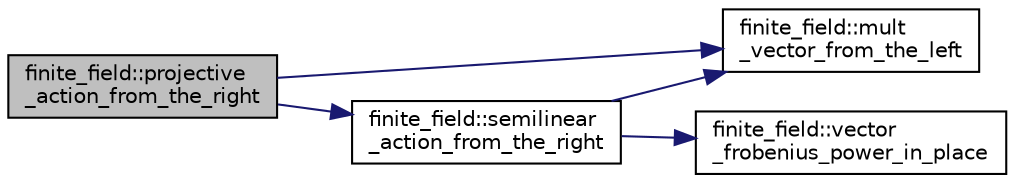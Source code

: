 digraph "finite_field::projective_action_from_the_right"
{
  edge [fontname="Helvetica",fontsize="10",labelfontname="Helvetica",labelfontsize="10"];
  node [fontname="Helvetica",fontsize="10",shape=record];
  rankdir="LR";
  Node17092 [label="finite_field::projective\l_action_from_the_right",height=0.2,width=0.4,color="black", fillcolor="grey75", style="filled", fontcolor="black"];
  Node17092 -> Node17093 [color="midnightblue",fontsize="10",style="solid",fontname="Helvetica"];
  Node17093 [label="finite_field::semilinear\l_action_from_the_right",height=0.2,width=0.4,color="black", fillcolor="white", style="filled",URL="$df/d5a/classfinite__field.html#a3e524b9391520005b083dfc4c9306302"];
  Node17093 -> Node17094 [color="midnightblue",fontsize="10",style="solid",fontname="Helvetica"];
  Node17094 [label="finite_field::mult\l_vector_from_the_left",height=0.2,width=0.4,color="black", fillcolor="white", style="filled",URL="$df/d5a/classfinite__field.html#aad2078020fd058c71649f0a25a4c77cc"];
  Node17093 -> Node17095 [color="midnightblue",fontsize="10",style="solid",fontname="Helvetica"];
  Node17095 [label="finite_field::vector\l_frobenius_power_in_place",height=0.2,width=0.4,color="black", fillcolor="white", style="filled",URL="$df/d5a/classfinite__field.html#ab56074024300775d943c7943d845df91"];
  Node17092 -> Node17094 [color="midnightblue",fontsize="10",style="solid",fontname="Helvetica"];
}

